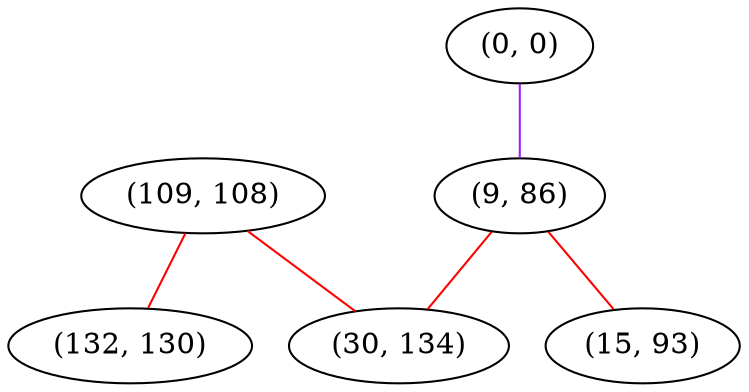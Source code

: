 graph "" {
"(109, 108)";
"(0, 0)";
"(9, 86)";
"(15, 93)";
"(132, 130)";
"(30, 134)";
"(109, 108)" -- "(132, 130)"  [color=red, key=0, weight=1];
"(109, 108)" -- "(30, 134)"  [color=red, key=0, weight=1];
"(0, 0)" -- "(9, 86)"  [color=purple, key=0, weight=4];
"(9, 86)" -- "(15, 93)"  [color=red, key=0, weight=1];
"(9, 86)" -- "(30, 134)"  [color=red, key=0, weight=1];
}
